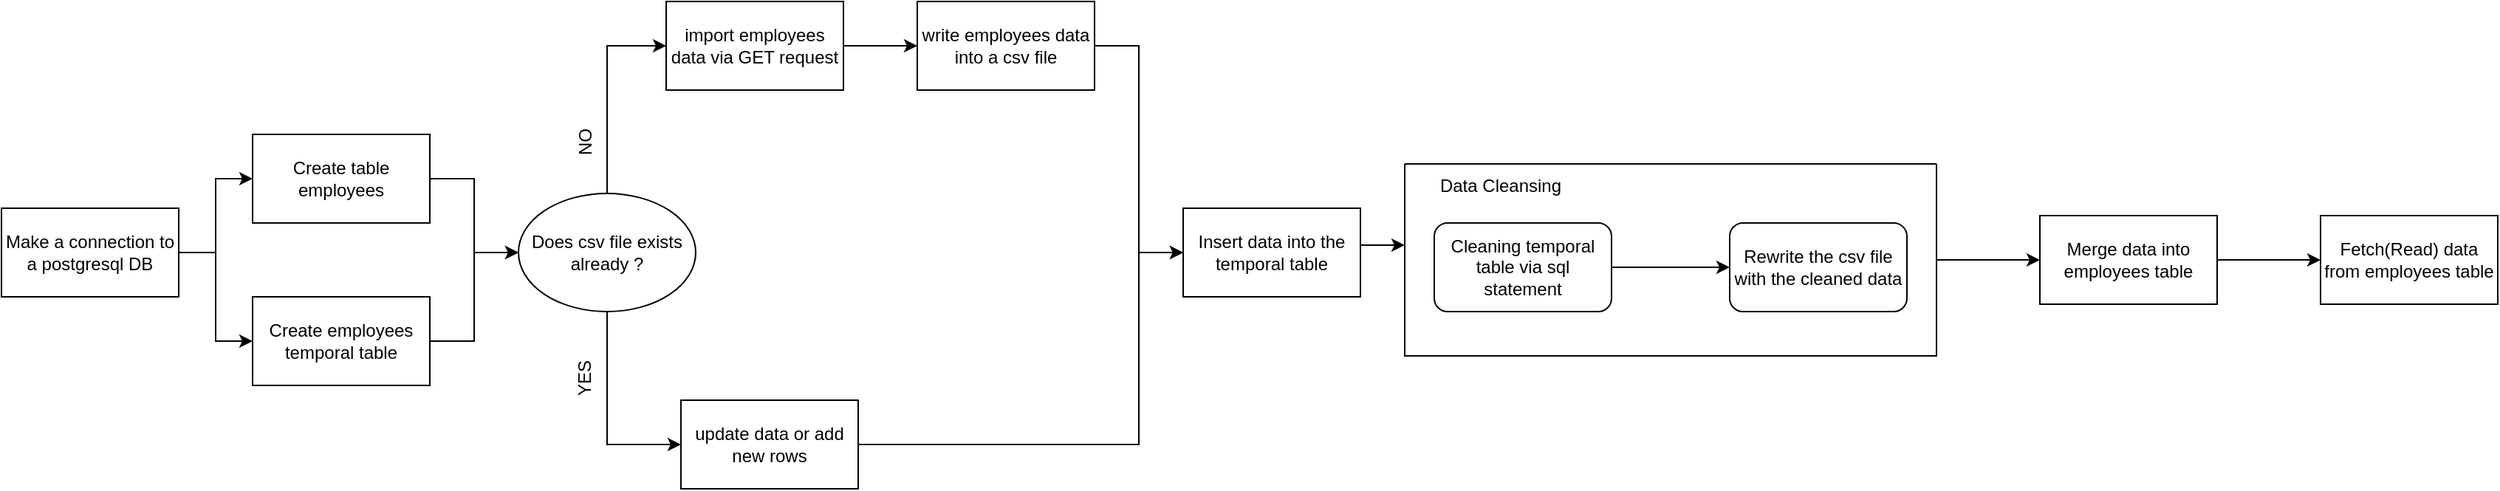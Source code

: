 <mxfile version="20.8.23" type="github"><diagram name="Page-1" id="7RAs51fMibEb4YhaAJYq"><mxGraphModel dx="1380" dy="888" grid="1" gridSize="10" guides="1" tooltips="1" connect="1" arrows="1" fold="1" page="1" pageScale="1" pageWidth="2336" pageHeight="1654" math="0" shadow="0"><root><mxCell id="0"/><mxCell id="1" parent="0"/><mxCell id="m5g7SHZ9230xez_dMMak-20" style="edgeStyle=orthogonalEdgeStyle;rounded=0;orthogonalLoop=1;jettySize=auto;html=1;exitX=1;exitY=0.5;exitDx=0;exitDy=0;labelBackgroundColor=none;fontColor=default;" edge="1" parent="1" source="m5g7SHZ9230xez_dMMak-12" target="m5g7SHZ9230xez_dMMak-19"><mxGeometry relative="1" as="geometry"/></mxCell><mxCell id="m5g7SHZ9230xez_dMMak-12" value="Create table employees" style="rounded=0;whiteSpace=wrap;html=1;labelBackgroundColor=none;" vertex="1" parent="1"><mxGeometry x="290" y="510" width="120" height="60" as="geometry"/></mxCell><mxCell id="m5g7SHZ9230xez_dMMak-22" style="edgeStyle=orthogonalEdgeStyle;rounded=0;orthogonalLoop=1;jettySize=auto;html=1;exitX=1;exitY=0.5;exitDx=0;exitDy=0;entryX=0;entryY=0.5;entryDx=0;entryDy=0;labelBackgroundColor=none;fontColor=default;" edge="1" parent="1" source="m5g7SHZ9230xez_dMMak-13" target="m5g7SHZ9230xez_dMMak-19"><mxGeometry relative="1" as="geometry"/></mxCell><mxCell id="m5g7SHZ9230xez_dMMak-13" value="Create employees temporal table" style="rounded=0;whiteSpace=wrap;html=1;labelBackgroundColor=none;" vertex="1" parent="1"><mxGeometry x="290" y="620" width="120" height="60" as="geometry"/></mxCell><mxCell id="m5g7SHZ9230xez_dMMak-17" style="edgeStyle=orthogonalEdgeStyle;rounded=0;orthogonalLoop=1;jettySize=auto;html=1;entryX=0;entryY=0.5;entryDx=0;entryDy=0;labelBackgroundColor=none;fontColor=default;" edge="1" parent="1" source="m5g7SHZ9230xez_dMMak-14" target="m5g7SHZ9230xez_dMMak-12"><mxGeometry relative="1" as="geometry"/></mxCell><mxCell id="m5g7SHZ9230xez_dMMak-18" style="edgeStyle=orthogonalEdgeStyle;rounded=0;orthogonalLoop=1;jettySize=auto;html=1;exitX=1;exitY=0.5;exitDx=0;exitDy=0;entryX=0;entryY=0.5;entryDx=0;entryDy=0;labelBackgroundColor=none;fontColor=default;" edge="1" parent="1" source="m5g7SHZ9230xez_dMMak-14" target="m5g7SHZ9230xez_dMMak-13"><mxGeometry relative="1" as="geometry"/></mxCell><mxCell id="m5g7SHZ9230xez_dMMak-14" value="Make a connection to a postgresql DB" style="rounded=0;whiteSpace=wrap;html=1;labelBackgroundColor=none;" vertex="1" parent="1"><mxGeometry x="120" y="560" width="120" height="60" as="geometry"/></mxCell><mxCell id="m5g7SHZ9230xez_dMMak-33" style="edgeStyle=orthogonalEdgeStyle;rounded=0;orthogonalLoop=1;jettySize=auto;html=1;exitX=1;exitY=0.5;exitDx=0;exitDy=0;entryX=0;entryY=0.5;entryDx=0;entryDy=0;" edge="1" parent="1" source="m5g7SHZ9230xez_dMMak-15" target="m5g7SHZ9230xez_dMMak-38"><mxGeometry relative="1" as="geometry"><mxPoint x="900" y="585" as="targetPoint"/><Array as="points"><mxPoint x="890" y="450"/><mxPoint x="890" y="590"/></Array></mxGeometry></mxCell><mxCell id="m5g7SHZ9230xez_dMMak-15" value="write employees data into a csv file" style="rounded=0;whiteSpace=wrap;html=1;labelBackgroundColor=none;" vertex="1" parent="1"><mxGeometry x="740" y="420" width="120" height="60" as="geometry"/></mxCell><mxCell id="m5g7SHZ9230xez_dMMak-30" style="edgeStyle=orthogonalEdgeStyle;rounded=0;orthogonalLoop=1;jettySize=auto;html=1;exitX=1;exitY=0.5;exitDx=0;exitDy=0;entryX=0;entryY=0.5;entryDx=0;entryDy=0;labelBackgroundColor=none;fontColor=default;" edge="1" parent="1" source="m5g7SHZ9230xez_dMMak-16" target="m5g7SHZ9230xez_dMMak-15"><mxGeometry relative="1" as="geometry"/></mxCell><mxCell id="m5g7SHZ9230xez_dMMak-16" value="import employees data via GET request" style="rounded=0;whiteSpace=wrap;html=1;labelBackgroundColor=none;" vertex="1" parent="1"><mxGeometry x="570" y="420" width="120" height="60" as="geometry"/></mxCell><mxCell id="m5g7SHZ9230xez_dMMak-26" style="edgeStyle=orthogonalEdgeStyle;rounded=0;orthogonalLoop=1;jettySize=auto;html=1;entryX=0;entryY=0.5;entryDx=0;entryDy=0;labelBackgroundColor=none;fontColor=default;" edge="1" parent="1" source="m5g7SHZ9230xez_dMMak-19" target="m5g7SHZ9230xez_dMMak-28"><mxGeometry relative="1" as="geometry"><mxPoint x="530" y="720" as="targetPoint"/></mxGeometry></mxCell><mxCell id="m5g7SHZ9230xez_dMMak-29" style="edgeStyle=orthogonalEdgeStyle;rounded=0;orthogonalLoop=1;jettySize=auto;html=1;exitX=0.5;exitY=0;exitDx=0;exitDy=0;entryX=0;entryY=0.5;entryDx=0;entryDy=0;labelBackgroundColor=none;fontColor=default;" edge="1" parent="1" source="m5g7SHZ9230xez_dMMak-19" target="m5g7SHZ9230xez_dMMak-16"><mxGeometry relative="1" as="geometry"/></mxCell><mxCell id="m5g7SHZ9230xez_dMMak-19" value="Does csv file exists already ?" style="ellipse;whiteSpace=wrap;html=1;labelBackgroundColor=none;rounded=0;" vertex="1" parent="1"><mxGeometry x="470" y="550" width="120" height="80" as="geometry"/></mxCell><mxCell id="m5g7SHZ9230xez_dMMak-24" value="ON" style="text;html=1;strokeColor=none;fillColor=none;align=center;verticalAlign=middle;whiteSpace=wrap;rounded=0;rotation=90;labelBackgroundColor=none;" vertex="1" parent="1"><mxGeometry x="485" y="500" width="60" height="30" as="geometry"/></mxCell><mxCell id="m5g7SHZ9230xez_dMMak-27" value="YES" style="text;html=1;strokeColor=none;fillColor=none;align=center;verticalAlign=middle;whiteSpace=wrap;rounded=0;rotation=270;labelBackgroundColor=none;" vertex="1" parent="1"><mxGeometry x="485" y="660" width="60" height="30" as="geometry"/></mxCell><mxCell id="m5g7SHZ9230xez_dMMak-32" style="edgeStyle=orthogonalEdgeStyle;rounded=0;orthogonalLoop=1;jettySize=auto;html=1;exitX=1;exitY=0.5;exitDx=0;exitDy=0;entryX=0;entryY=0.5;entryDx=0;entryDy=0;" edge="1" parent="1" source="m5g7SHZ9230xez_dMMak-28" target="m5g7SHZ9230xez_dMMak-38"><mxGeometry relative="1" as="geometry"><mxPoint x="900" y="585" as="targetPoint"/><Array as="points"><mxPoint x="890" y="720"/><mxPoint x="890" y="590"/></Array></mxGeometry></mxCell><mxCell id="m5g7SHZ9230xez_dMMak-28" value="update data or add new rows" style="rounded=0;whiteSpace=wrap;html=1;labelBackgroundColor=none;" vertex="1" parent="1"><mxGeometry x="580" y="690" width="120" height="60" as="geometry"/></mxCell><mxCell id="m5g7SHZ9230xez_dMMak-36" style="edgeStyle=orthogonalEdgeStyle;rounded=0;orthogonalLoop=1;jettySize=auto;html=1;exitX=1;exitY=0.5;exitDx=0;exitDy=0;entryX=0;entryY=0.5;entryDx=0;entryDy=0;" edge="1" parent="1"><mxGeometry relative="1" as="geometry"><mxPoint x="1020" y="585" as="sourcePoint"/><mxPoint x="1070" y="585" as="targetPoint"/></mxGeometry></mxCell><mxCell id="m5g7SHZ9230xez_dMMak-38" value="Insert data into the temporal table" style="rounded=0;whiteSpace=wrap;html=1;" vertex="1" parent="1"><mxGeometry x="920" y="560" width="120" height="60" as="geometry"/></mxCell><mxCell id="m5g7SHZ9230xez_dMMak-48" style="edgeStyle=orthogonalEdgeStyle;rounded=0;orthogonalLoop=1;jettySize=auto;html=1;exitX=1;exitY=0.5;exitDx=0;exitDy=0;entryX=0;entryY=0.5;entryDx=0;entryDy=0;" edge="1" parent="1" source="m5g7SHZ9230xez_dMMak-39" target="m5g7SHZ9230xez_dMMak-47"><mxGeometry relative="1" as="geometry"/></mxCell><mxCell id="m5g7SHZ9230xez_dMMak-39" value="" style="swimlane;startSize=0;" vertex="1" parent="1"><mxGeometry x="1070" y="530" width="360" height="130" as="geometry"/></mxCell><mxCell id="m5g7SHZ9230xez_dMMak-40" value="Data Cleansing" style="text;html=1;strokeColor=none;fillColor=none;align=center;verticalAlign=middle;whiteSpace=wrap;rounded=0;" vertex="1" parent="m5g7SHZ9230xez_dMMak-39"><mxGeometry x="20" width="90" height="30" as="geometry"/></mxCell><mxCell id="m5g7SHZ9230xez_dMMak-44" style="edgeStyle=orthogonalEdgeStyle;rounded=0;orthogonalLoop=1;jettySize=auto;html=1;exitX=1;exitY=0.5;exitDx=0;exitDy=0;entryX=0;entryY=0.5;entryDx=0;entryDy=0;" edge="1" parent="m5g7SHZ9230xez_dMMak-39" source="m5g7SHZ9230xez_dMMak-42" target="m5g7SHZ9230xez_dMMak-43"><mxGeometry relative="1" as="geometry"/></mxCell><mxCell id="m5g7SHZ9230xez_dMMak-42" value="Cleaning temporal table via sql statement" style="rounded=1;whiteSpace=wrap;html=1;" vertex="1" parent="m5g7SHZ9230xez_dMMak-39"><mxGeometry x="20" y="40" width="120" height="60" as="geometry"/></mxCell><mxCell id="m5g7SHZ9230xez_dMMak-43" value="Rewrite the csv file with the cleaned data" style="rounded=1;whiteSpace=wrap;html=1;" vertex="1" parent="m5g7SHZ9230xez_dMMak-39"><mxGeometry x="220" y="40" width="120" height="60" as="geometry"/></mxCell><mxCell id="m5g7SHZ9230xez_dMMak-50" style="edgeStyle=orthogonalEdgeStyle;rounded=0;orthogonalLoop=1;jettySize=auto;html=1;exitX=1;exitY=0.5;exitDx=0;exitDy=0;entryX=0;entryY=0.5;entryDx=0;entryDy=0;" edge="1" parent="1" source="m5g7SHZ9230xez_dMMak-47" target="m5g7SHZ9230xez_dMMak-49"><mxGeometry relative="1" as="geometry"/></mxCell><mxCell id="m5g7SHZ9230xez_dMMak-47" value="Merge data into employees table" style="rounded=0;whiteSpace=wrap;html=1;" vertex="1" parent="1"><mxGeometry x="1500" y="565" width="120" height="60" as="geometry"/></mxCell><mxCell id="m5g7SHZ9230xez_dMMak-49" value="Fetch(Read) data from employees table" style="rounded=0;whiteSpace=wrap;html=1;" vertex="1" parent="1"><mxGeometry x="1690" y="565" width="120" height="60" as="geometry"/></mxCell></root></mxGraphModel></diagram></mxfile>